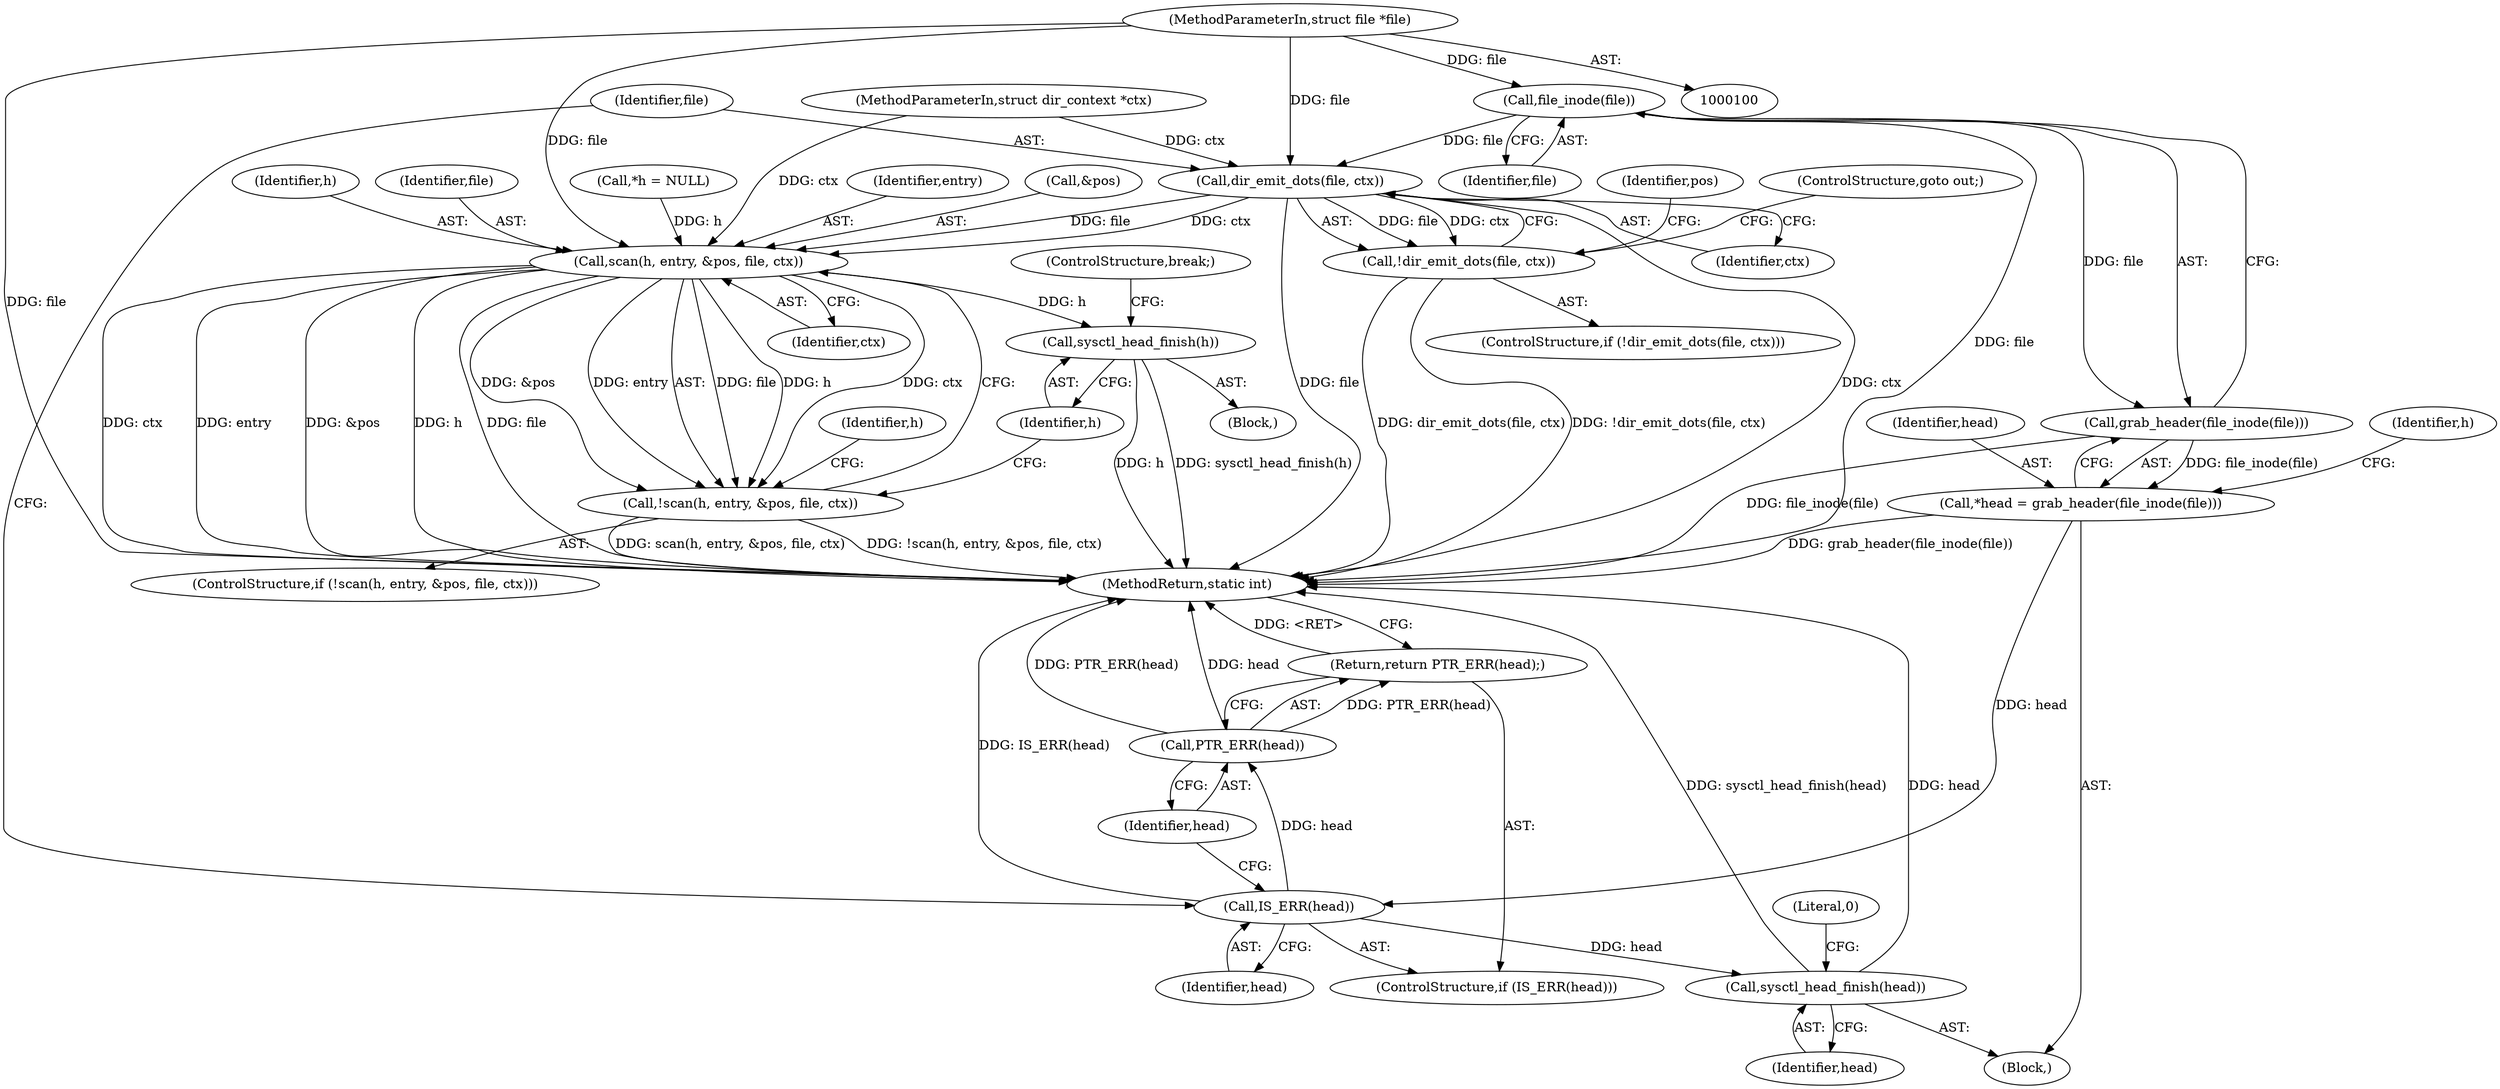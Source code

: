 digraph "0_linux_93362fa47fe98b62e4a34ab408c4a418432e7939@pointer" {
"1000101" [label="(MethodParameterIn,struct file *file)"];
"1000108" [label="(Call,file_inode(file))"];
"1000107" [label="(Call,grab_header(file_inode(file)))"];
"1000105" [label="(Call,*head = grab_header(file_inode(file)))"];
"1000118" [label="(Call,IS_ERR(head))"];
"1000121" [label="(Call,PTR_ERR(head))"];
"1000120" [label="(Return,return PTR_ERR(head);)"];
"1000160" [label="(Call,sysctl_head_finish(head))"];
"1000125" [label="(Call,dir_emit_dots(file, ctx))"];
"1000124" [label="(Call,!dir_emit_dots(file, ctx))"];
"1000148" [label="(Call,scan(h, entry, &pos, file, ctx))"];
"1000147" [label="(Call,!scan(h, entry, &pos, file, ctx))"];
"1000156" [label="(Call,sysctl_head_finish(h))"];
"1000125" [label="(Call,dir_emit_dots(file, ctx))"];
"1000164" [label="(MethodReturn,static int)"];
"1000161" [label="(Identifier,head)"];
"1000160" [label="(Call,sysctl_head_finish(head))"];
"1000149" [label="(Identifier,h)"];
"1000105" [label="(Call,*head = grab_header(file_inode(file)))"];
"1000155" [label="(Block,)"];
"1000153" [label="(Identifier,file)"];
"1000163" [label="(Literal,0)"];
"1000156" [label="(Call,sysctl_head_finish(h))"];
"1000157" [label="(Identifier,h)"];
"1000122" [label="(Identifier,head)"];
"1000123" [label="(ControlStructure,if (!dir_emit_dots(file, ctx)))"];
"1000146" [label="(ControlStructure,if (!scan(h, entry, &pos, file, ctx)))"];
"1000127" [label="(Identifier,ctx)"];
"1000150" [label="(Identifier,entry)"];
"1000112" [label="(Identifier,h)"];
"1000158" [label="(ControlStructure,break;)"];
"1000154" [label="(Identifier,ctx)"];
"1000106" [label="(Identifier,head)"];
"1000151" [label="(Call,&pos)"];
"1000103" [label="(Block,)"];
"1000109" [label="(Identifier,file)"];
"1000126" [label="(Identifier,file)"];
"1000119" [label="(Identifier,head)"];
"1000124" [label="(Call,!dir_emit_dots(file, ctx))"];
"1000148" [label="(Call,scan(h, entry, &pos, file, ctx))"];
"1000147" [label="(Call,!scan(h, entry, &pos, file, ctx))"];
"1000117" [label="(ControlStructure,if (IS_ERR(head)))"];
"1000142" [label="(Identifier,h)"];
"1000107" [label="(Call,grab_header(file_inode(file)))"];
"1000120" [label="(Return,return PTR_ERR(head);)"];
"1000130" [label="(Identifier,pos)"];
"1000108" [label="(Call,file_inode(file))"];
"1000121" [label="(Call,PTR_ERR(head))"];
"1000102" [label="(MethodParameterIn,struct dir_context *ctx)"];
"1000128" [label="(ControlStructure,goto out;)"];
"1000101" [label="(MethodParameterIn,struct file *file)"];
"1000111" [label="(Call,*h = NULL)"];
"1000118" [label="(Call,IS_ERR(head))"];
"1000101" -> "1000100"  [label="AST: "];
"1000101" -> "1000164"  [label="DDG: file"];
"1000101" -> "1000108"  [label="DDG: file"];
"1000101" -> "1000125"  [label="DDG: file"];
"1000101" -> "1000148"  [label="DDG: file"];
"1000108" -> "1000107"  [label="AST: "];
"1000108" -> "1000109"  [label="CFG: "];
"1000109" -> "1000108"  [label="AST: "];
"1000107" -> "1000108"  [label="CFG: "];
"1000108" -> "1000164"  [label="DDG: file"];
"1000108" -> "1000107"  [label="DDG: file"];
"1000108" -> "1000125"  [label="DDG: file"];
"1000107" -> "1000105"  [label="AST: "];
"1000105" -> "1000107"  [label="CFG: "];
"1000107" -> "1000164"  [label="DDG: file_inode(file)"];
"1000107" -> "1000105"  [label="DDG: file_inode(file)"];
"1000105" -> "1000103"  [label="AST: "];
"1000106" -> "1000105"  [label="AST: "];
"1000112" -> "1000105"  [label="CFG: "];
"1000105" -> "1000164"  [label="DDG: grab_header(file_inode(file))"];
"1000105" -> "1000118"  [label="DDG: head"];
"1000118" -> "1000117"  [label="AST: "];
"1000118" -> "1000119"  [label="CFG: "];
"1000119" -> "1000118"  [label="AST: "];
"1000122" -> "1000118"  [label="CFG: "];
"1000126" -> "1000118"  [label="CFG: "];
"1000118" -> "1000164"  [label="DDG: IS_ERR(head)"];
"1000118" -> "1000121"  [label="DDG: head"];
"1000118" -> "1000160"  [label="DDG: head"];
"1000121" -> "1000120"  [label="AST: "];
"1000121" -> "1000122"  [label="CFG: "];
"1000122" -> "1000121"  [label="AST: "];
"1000120" -> "1000121"  [label="CFG: "];
"1000121" -> "1000164"  [label="DDG: PTR_ERR(head)"];
"1000121" -> "1000164"  [label="DDG: head"];
"1000121" -> "1000120"  [label="DDG: PTR_ERR(head)"];
"1000120" -> "1000117"  [label="AST: "];
"1000164" -> "1000120"  [label="CFG: "];
"1000120" -> "1000164"  [label="DDG: <RET>"];
"1000160" -> "1000103"  [label="AST: "];
"1000160" -> "1000161"  [label="CFG: "];
"1000161" -> "1000160"  [label="AST: "];
"1000163" -> "1000160"  [label="CFG: "];
"1000160" -> "1000164"  [label="DDG: sysctl_head_finish(head)"];
"1000160" -> "1000164"  [label="DDG: head"];
"1000125" -> "1000124"  [label="AST: "];
"1000125" -> "1000127"  [label="CFG: "];
"1000126" -> "1000125"  [label="AST: "];
"1000127" -> "1000125"  [label="AST: "];
"1000124" -> "1000125"  [label="CFG: "];
"1000125" -> "1000164"  [label="DDG: file"];
"1000125" -> "1000164"  [label="DDG: ctx"];
"1000125" -> "1000124"  [label="DDG: file"];
"1000125" -> "1000124"  [label="DDG: ctx"];
"1000102" -> "1000125"  [label="DDG: ctx"];
"1000125" -> "1000148"  [label="DDG: file"];
"1000125" -> "1000148"  [label="DDG: ctx"];
"1000124" -> "1000123"  [label="AST: "];
"1000128" -> "1000124"  [label="CFG: "];
"1000130" -> "1000124"  [label="CFG: "];
"1000124" -> "1000164"  [label="DDG: dir_emit_dots(file, ctx)"];
"1000124" -> "1000164"  [label="DDG: !dir_emit_dots(file, ctx)"];
"1000148" -> "1000147"  [label="AST: "];
"1000148" -> "1000154"  [label="CFG: "];
"1000149" -> "1000148"  [label="AST: "];
"1000150" -> "1000148"  [label="AST: "];
"1000151" -> "1000148"  [label="AST: "];
"1000153" -> "1000148"  [label="AST: "];
"1000154" -> "1000148"  [label="AST: "];
"1000147" -> "1000148"  [label="CFG: "];
"1000148" -> "1000164"  [label="DDG: ctx"];
"1000148" -> "1000164"  [label="DDG: entry"];
"1000148" -> "1000164"  [label="DDG: &pos"];
"1000148" -> "1000164"  [label="DDG: h"];
"1000148" -> "1000164"  [label="DDG: file"];
"1000148" -> "1000147"  [label="DDG: file"];
"1000148" -> "1000147"  [label="DDG: h"];
"1000148" -> "1000147"  [label="DDG: &pos"];
"1000148" -> "1000147"  [label="DDG: entry"];
"1000148" -> "1000147"  [label="DDG: ctx"];
"1000111" -> "1000148"  [label="DDG: h"];
"1000102" -> "1000148"  [label="DDG: ctx"];
"1000148" -> "1000156"  [label="DDG: h"];
"1000147" -> "1000146"  [label="AST: "];
"1000157" -> "1000147"  [label="CFG: "];
"1000142" -> "1000147"  [label="CFG: "];
"1000147" -> "1000164"  [label="DDG: scan(h, entry, &pos, file, ctx)"];
"1000147" -> "1000164"  [label="DDG: !scan(h, entry, &pos, file, ctx)"];
"1000156" -> "1000155"  [label="AST: "];
"1000156" -> "1000157"  [label="CFG: "];
"1000157" -> "1000156"  [label="AST: "];
"1000158" -> "1000156"  [label="CFG: "];
"1000156" -> "1000164"  [label="DDG: h"];
"1000156" -> "1000164"  [label="DDG: sysctl_head_finish(h)"];
}
